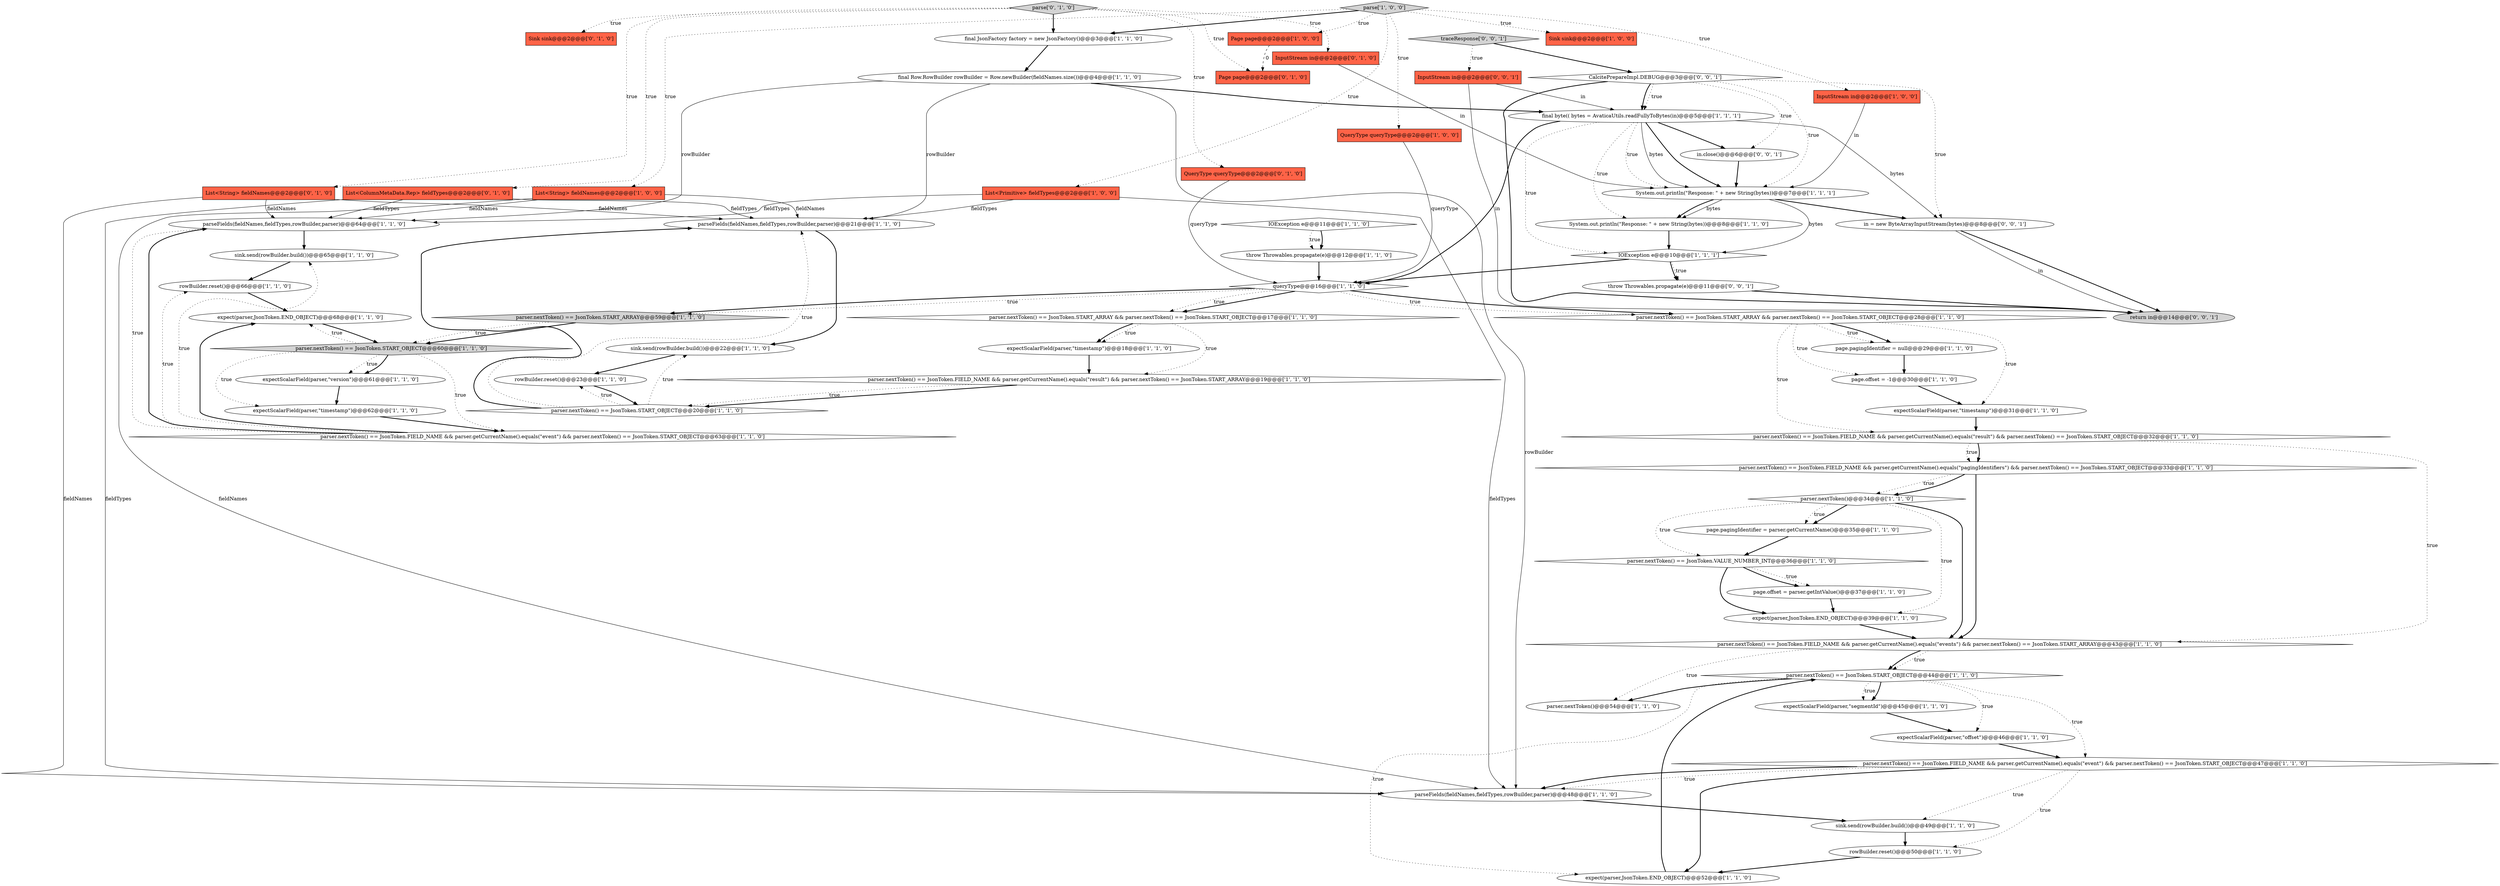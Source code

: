 digraph {
44 [style = filled, label = "parser.nextToken()@@@54@@@['1', '1', '0']", fillcolor = white, shape = ellipse image = "AAA0AAABBB1BBB"];
14 [style = filled, label = "sink.send(rowBuilder.build())@@@22@@@['1', '1', '0']", fillcolor = white, shape = ellipse image = "AAA0AAABBB1BBB"];
20 [style = filled, label = "parseFields(fieldNames,fieldTypes,rowBuilder,parser)@@@48@@@['1', '1', '0']", fillcolor = white, shape = ellipse image = "AAA0AAABBB1BBB"];
35 [style = filled, label = "IOException e@@@11@@@['1', '1', '0']", fillcolor = white, shape = diamond image = "AAA0AAABBB1BBB"];
36 [style = filled, label = "final byte(( bytes = AvaticaUtils.readFullyToBytes(in)@@@5@@@['1', '1', '1']", fillcolor = white, shape = ellipse image = "AAA0AAABBB1BBB"];
25 [style = filled, label = "expectScalarField(parser,\"timestamp\")@@@62@@@['1', '1', '0']", fillcolor = white, shape = ellipse image = "AAA0AAABBB1BBB"];
41 [style = filled, label = "Page page@@@2@@@['1', '0', '0']", fillcolor = tomato, shape = box image = "AAA1AAABBB1BBB"];
7 [style = filled, label = "throw Throwables.propagate(e)@@@12@@@['1', '1', '0']", fillcolor = white, shape = ellipse image = "AAA0AAABBB1BBB"];
2 [style = filled, label = "page.pagingIdentifier = parser.getCurrentName()@@@35@@@['1', '1', '0']", fillcolor = white, shape = ellipse image = "AAA0AAABBB1BBB"];
43 [style = filled, label = "parseFields(fieldNames,fieldTypes,rowBuilder,parser)@@@64@@@['1', '1', '0']", fillcolor = white, shape = ellipse image = "AAA0AAABBB1BBB"];
60 [style = filled, label = "traceResponse['0', '0', '1']", fillcolor = lightgray, shape = diamond image = "AAA0AAABBB3BBB"];
46 [style = filled, label = "expect(parser,JsonToken.END_OBJECT)@@@39@@@['1', '1', '0']", fillcolor = white, shape = ellipse image = "AAA0AAABBB1BBB"];
50 [style = filled, label = "IOException e@@@10@@@['1', '1', '1']", fillcolor = white, shape = diamond image = "AAA0AAABBB1BBB"];
65 [style = filled, label = "throw Throwables.propagate(e)@@@11@@@['0', '0', '1']", fillcolor = white, shape = ellipse image = "AAA0AAABBB3BBB"];
28 [style = filled, label = "parser.nextToken() == JsonToken.FIELD_NAME && parser.getCurrentName().equals(\"event\") && parser.nextToken() == JsonToken.START_OBJECT@@@47@@@['1', '1', '0']", fillcolor = white, shape = diamond image = "AAA0AAABBB1BBB"];
9 [style = filled, label = "InputStream in@@@2@@@['1', '0', '0']", fillcolor = tomato, shape = box image = "AAA0AAABBB1BBB"];
45 [style = filled, label = "page.offset = parser.getIntValue()@@@37@@@['1', '1', '0']", fillcolor = white, shape = ellipse image = "AAA0AAABBB1BBB"];
12 [style = filled, label = "List<Primitive> fieldTypes@@@2@@@['1', '0', '0']", fillcolor = tomato, shape = box image = "AAA0AAABBB1BBB"];
33 [style = filled, label = "parser.nextToken() == JsonToken.FIELD_NAME && parser.getCurrentName().equals(\"result\") && parser.nextToken() == JsonToken.START_OBJECT@@@32@@@['1', '1', '0']", fillcolor = white, shape = diamond image = "AAA0AAABBB1BBB"];
31 [style = filled, label = "rowBuilder.reset()@@@66@@@['1', '1', '0']", fillcolor = white, shape = ellipse image = "AAA0AAABBB1BBB"];
57 [style = filled, label = "Sink sink@@@2@@@['0', '1', '0']", fillcolor = tomato, shape = box image = "AAA0AAABBB2BBB"];
3 [style = filled, label = "parser.nextToken() == JsonToken.FIELD_NAME && parser.getCurrentName().equals(\"result\") && parser.nextToken() == JsonToken.START_ARRAY@@@19@@@['1', '1', '0']", fillcolor = white, shape = diamond image = "AAA0AAABBB1BBB"];
56 [style = filled, label = "InputStream in@@@2@@@['0', '1', '0']", fillcolor = tomato, shape = box image = "AAA0AAABBB2BBB"];
38 [style = filled, label = "System.out.println(\"Response: \" + new String(bytes))@@@7@@@['1', '1', '1']", fillcolor = white, shape = ellipse image = "AAA0AAABBB1BBB"];
1 [style = filled, label = "sink.send(rowBuilder.build())@@@65@@@['1', '1', '0']", fillcolor = white, shape = ellipse image = "AAA0AAABBB1BBB"];
13 [style = filled, label = "parser.nextToken() == JsonToken.START_ARRAY && parser.nextToken() == JsonToken.START_OBJECT@@@28@@@['1', '1', '0']", fillcolor = white, shape = diamond image = "AAA0AAABBB1BBB"];
21 [style = filled, label = "parser.nextToken() == JsonToken.START_OBJECT@@@60@@@['1', '1', '0']", fillcolor = lightgray, shape = diamond image = "AAA0AAABBB1BBB"];
49 [style = filled, label = "expectScalarField(parser,\"timestamp\")@@@31@@@['1', '1', '0']", fillcolor = white, shape = ellipse image = "AAA0AAABBB1BBB"];
59 [style = filled, label = "Page page@@@2@@@['0', '1', '0']", fillcolor = tomato, shape = box image = "AAA1AAABBB2BBB"];
62 [style = filled, label = "in = new ByteArrayInputStream(bytes)@@@8@@@['0', '0', '1']", fillcolor = white, shape = ellipse image = "AAA0AAABBB3BBB"];
55 [style = filled, label = "List<String> fieldNames@@@2@@@['0', '1', '0']", fillcolor = tomato, shape = box image = "AAA0AAABBB2BBB"];
26 [style = filled, label = "QueryType queryType@@@2@@@['1', '0', '0']", fillcolor = tomato, shape = box image = "AAA0AAABBB1BBB"];
8 [style = filled, label = "expectScalarField(parser,\"offset\")@@@46@@@['1', '1', '0']", fillcolor = white, shape = ellipse image = "AAA0AAABBB1BBB"];
4 [style = filled, label = "parser.nextToken()@@@34@@@['1', '1', '0']", fillcolor = white, shape = diamond image = "AAA0AAABBB1BBB"];
16 [style = filled, label = "final Row.RowBuilder rowBuilder = Row.newBuilder(fieldNames.size())@@@4@@@['1', '1', '0']", fillcolor = white, shape = ellipse image = "AAA0AAABBB1BBB"];
10 [style = filled, label = "page.pagingIdentifier = null@@@29@@@['1', '1', '0']", fillcolor = white, shape = ellipse image = "AAA0AAABBB1BBB"];
0 [style = filled, label = "parser.nextToken() == JsonToken.START_ARRAY && parser.nextToken() == JsonToken.START_OBJECT@@@17@@@['1', '1', '0']", fillcolor = white, shape = diamond image = "AAA0AAABBB1BBB"];
18 [style = filled, label = "queryType@@@16@@@['1', '1', '0']", fillcolor = white, shape = diamond image = "AAA0AAABBB1BBB"];
24 [style = filled, label = "Sink sink@@@2@@@['1', '0', '0']", fillcolor = tomato, shape = box image = "AAA0AAABBB1BBB"];
64 [style = filled, label = "in.close()@@@6@@@['0', '0', '1']", fillcolor = white, shape = ellipse image = "AAA0AAABBB3BBB"];
19 [style = filled, label = "expectScalarField(parser,\"timestamp\")@@@18@@@['1', '1', '0']", fillcolor = white, shape = ellipse image = "AAA0AAABBB1BBB"];
5 [style = filled, label = "System.out.println(\"Response: \" + new String(bytes))@@@8@@@['1', '1', '0']", fillcolor = white, shape = ellipse image = "AAA0AAABBB1BBB"];
6 [style = filled, label = "parser.nextToken() == JsonToken.VALUE_NUMBER_INT@@@36@@@['1', '1', '0']", fillcolor = white, shape = diamond image = "AAA0AAABBB1BBB"];
39 [style = filled, label = "page.offset = -1@@@30@@@['1', '1', '0']", fillcolor = white, shape = ellipse image = "AAA0AAABBB1BBB"];
47 [style = filled, label = "parser.nextToken() == JsonToken.START_OBJECT@@@44@@@['1', '1', '0']", fillcolor = white, shape = diamond image = "AAA0AAABBB1BBB"];
17 [style = filled, label = "parser.nextToken() == JsonToken.START_ARRAY@@@59@@@['1', '1', '0']", fillcolor = lightgray, shape = diamond image = "AAA0AAABBB1BBB"];
40 [style = filled, label = "sink.send(rowBuilder.build())@@@49@@@['1', '1', '0']", fillcolor = white, shape = ellipse image = "AAA0AAABBB1BBB"];
54 [style = filled, label = "parse['0', '1', '0']", fillcolor = lightgray, shape = diamond image = "AAA0AAABBB2BBB"];
34 [style = filled, label = "parser.nextToken() == JsonToken.FIELD_NAME && parser.getCurrentName().equals(\"events\") && parser.nextToken() == JsonToken.START_ARRAY@@@43@@@['1', '1', '0']", fillcolor = white, shape = diamond image = "AAA0AAABBB1BBB"];
29 [style = filled, label = "List<String> fieldNames@@@2@@@['1', '0', '0']", fillcolor = tomato, shape = box image = "AAA0AAABBB1BBB"];
11 [style = filled, label = "rowBuilder.reset()@@@50@@@['1', '1', '0']", fillcolor = white, shape = ellipse image = "AAA0AAABBB1BBB"];
15 [style = filled, label = "parser.nextToken() == JsonToken.FIELD_NAME && parser.getCurrentName().equals(\"event\") && parser.nextToken() == JsonToken.START_OBJECT@@@63@@@['1', '1', '0']", fillcolor = white, shape = diamond image = "AAA0AAABBB1BBB"];
58 [style = filled, label = "List<ColumnMetaData.Rep> fieldTypes@@@2@@@['0', '1', '0']", fillcolor = tomato, shape = box image = "AAA0AAABBB2BBB"];
27 [style = filled, label = "final JsonFactory factory = new JsonFactory()@@@3@@@['1', '1', '0']", fillcolor = white, shape = ellipse image = "AAA0AAABBB1BBB"];
61 [style = filled, label = "InputStream in@@@2@@@['0', '0', '1']", fillcolor = tomato, shape = box image = "AAA0AAABBB3BBB"];
32 [style = filled, label = "rowBuilder.reset()@@@23@@@['1', '1', '0']", fillcolor = white, shape = ellipse image = "AAA0AAABBB1BBB"];
30 [style = filled, label = "parseFields(fieldNames,fieldTypes,rowBuilder,parser)@@@21@@@['1', '1', '0']", fillcolor = white, shape = ellipse image = "AAA0AAABBB1BBB"];
37 [style = filled, label = "parse['1', '0', '0']", fillcolor = lightgray, shape = diamond image = "AAA0AAABBB1BBB"];
22 [style = filled, label = "parser.nextToken() == JsonToken.START_OBJECT@@@20@@@['1', '1', '0']", fillcolor = white, shape = diamond image = "AAA0AAABBB1BBB"];
23 [style = filled, label = "parser.nextToken() == JsonToken.FIELD_NAME && parser.getCurrentName().equals(\"pagingIdentifiers\") && parser.nextToken() == JsonToken.START_OBJECT@@@33@@@['1', '1', '0']", fillcolor = white, shape = diamond image = "AAA0AAABBB1BBB"];
51 [style = filled, label = "expectScalarField(parser,\"segmentId\")@@@45@@@['1', '1', '0']", fillcolor = white, shape = ellipse image = "AAA0AAABBB1BBB"];
53 [style = filled, label = "QueryType queryType@@@2@@@['0', '1', '0']", fillcolor = tomato, shape = box image = "AAA0AAABBB2BBB"];
63 [style = filled, label = "CalcitePrepareImpl.DEBUG@@@3@@@['0', '0', '1']", fillcolor = white, shape = diamond image = "AAA0AAABBB3BBB"];
66 [style = filled, label = "return in@@@14@@@['0', '0', '1']", fillcolor = lightgray, shape = ellipse image = "AAA0AAABBB3BBB"];
48 [style = filled, label = "expect(parser,JsonToken.END_OBJECT)@@@68@@@['1', '1', '0']", fillcolor = white, shape = ellipse image = "AAA0AAABBB1BBB"];
42 [style = filled, label = "expect(parser,JsonToken.END_OBJECT)@@@52@@@['1', '1', '0']", fillcolor = white, shape = ellipse image = "AAA0AAABBB1BBB"];
52 [style = filled, label = "expectScalarField(parser,\"version\")@@@61@@@['1', '1', '0']", fillcolor = white, shape = ellipse image = "AAA0AAABBB1BBB"];
28->11 [style = dotted, label="true"];
50->65 [style = dotted, label="true"];
32->22 [style = bold, label=""];
13->49 [style = dotted, label="true"];
54->27 [style = bold, label=""];
46->34 [style = bold, label=""];
37->27 [style = bold, label=""];
21->15 [style = dotted, label="true"];
28->20 [style = bold, label=""];
2->6 [style = bold, label=""];
0->19 [style = dotted, label="true"];
15->31 [style = dotted, label="true"];
21->52 [style = dotted, label="true"];
21->52 [style = bold, label=""];
13->10 [style = dotted, label="true"];
63->36 [style = bold, label=""];
36->38 [style = dotted, label="true"];
22->30 [style = bold, label=""];
22->14 [style = dotted, label="true"];
50->65 [style = bold, label=""];
63->66 [style = bold, label=""];
29->30 [style = solid, label="fieldNames"];
40->11 [style = bold, label=""];
58->30 [style = solid, label="fieldTypes"];
23->4 [style = dotted, label="true"];
54->56 [style = dotted, label="true"];
10->39 [style = bold, label=""];
12->43 [style = solid, label="fieldTypes"];
38->62 [style = bold, label=""];
31->48 [style = bold, label=""];
43->1 [style = bold, label=""];
39->49 [style = bold, label=""];
36->18 [style = bold, label=""];
47->51 [style = bold, label=""];
48->21 [style = bold, label=""];
60->63 [style = bold, label=""];
15->43 [style = dotted, label="true"];
25->15 [style = bold, label=""];
30->14 [style = bold, label=""];
38->50 [style = solid, label="bytes"];
0->3 [style = dotted, label="true"];
6->46 [style = bold, label=""];
28->42 [style = bold, label=""];
1->31 [style = bold, label=""];
19->3 [style = bold, label=""];
35->7 [style = bold, label=""];
18->0 [style = bold, label=""];
17->21 [style = bold, label=""];
63->64 [style = dotted, label="true"];
18->13 [style = dotted, label="true"];
13->39 [style = dotted, label="true"];
8->28 [style = bold, label=""];
38->5 [style = solid, label="bytes"];
56->38 [style = solid, label="in"];
34->47 [style = dotted, label="true"];
0->19 [style = bold, label=""];
16->43 [style = solid, label="rowBuilder"];
50->18 [style = bold, label=""];
34->47 [style = bold, label=""];
47->28 [style = dotted, label="true"];
65->66 [style = bold, label=""];
4->2 [style = bold, label=""];
27->16 [style = bold, label=""];
16->30 [style = solid, label="rowBuilder"];
37->9 [style = dotted, label="true"];
54->53 [style = dotted, label="true"];
36->38 [style = solid, label="bytes"];
33->23 [style = bold, label=""];
21->48 [style = dotted, label="true"];
54->59 [style = dotted, label="true"];
62->66 [style = solid, label="in"];
61->36 [style = solid, label="in"];
37->41 [style = dotted, label="true"];
64->38 [style = bold, label=""];
47->42 [style = dotted, label="true"];
47->51 [style = dotted, label="true"];
47->44 [style = bold, label=""];
18->0 [style = dotted, label="true"];
26->18 [style = solid, label="queryType"];
45->46 [style = bold, label=""];
18->17 [style = dotted, label="true"];
63->38 [style = dotted, label="true"];
22->32 [style = dotted, label="true"];
17->21 [style = dotted, label="true"];
4->2 [style = dotted, label="true"];
38->5 [style = bold, label=""];
13->10 [style = bold, label=""];
16->36 [style = bold, label=""];
47->8 [style = dotted, label="true"];
54->58 [style = dotted, label="true"];
35->7 [style = dotted, label="true"];
28->20 [style = dotted, label="true"];
29->43 [style = solid, label="fieldNames"];
36->62 [style = solid, label="bytes"];
16->20 [style = solid, label="rowBuilder"];
54->57 [style = dotted, label="true"];
12->20 [style = solid, label="fieldTypes"];
42->47 [style = bold, label=""];
62->66 [style = bold, label=""];
21->25 [style = dotted, label="true"];
13->33 [style = dotted, label="true"];
63->62 [style = dotted, label="true"];
4->46 [style = dotted, label="true"];
37->26 [style = dotted, label="true"];
15->43 [style = bold, label=""];
53->18 [style = solid, label="queryType"];
15->48 [style = bold, label=""];
7->18 [style = bold, label=""];
55->30 [style = solid, label="fieldNames"];
58->43 [style = solid, label="fieldTypes"];
60->61 [style = dotted, label="true"];
51->8 [style = bold, label=""];
14->32 [style = bold, label=""];
61->66 [style = solid, label="in"];
4->34 [style = bold, label=""];
36->64 [style = bold, label=""];
36->50 [style = dotted, label="true"];
4->6 [style = dotted, label="true"];
34->44 [style = dotted, label="true"];
63->36 [style = dotted, label="true"];
37->24 [style = dotted, label="true"];
55->43 [style = solid, label="fieldNames"];
33->34 [style = dotted, label="true"];
23->4 [style = bold, label=""];
9->38 [style = solid, label="in"];
18->17 [style = bold, label=""];
37->12 [style = dotted, label="true"];
55->20 [style = solid, label="fieldNames"];
37->29 [style = dotted, label="true"];
11->42 [style = bold, label=""];
3->22 [style = bold, label=""];
29->20 [style = solid, label="fieldNames"];
58->20 [style = solid, label="fieldTypes"];
20->40 [style = bold, label=""];
33->23 [style = dotted, label="true"];
52->25 [style = bold, label=""];
15->1 [style = dotted, label="true"];
49->33 [style = bold, label=""];
3->22 [style = dotted, label="true"];
12->30 [style = solid, label="fieldTypes"];
18->13 [style = bold, label=""];
23->34 [style = bold, label=""];
6->45 [style = dotted, label="true"];
54->55 [style = dotted, label="true"];
36->38 [style = bold, label=""];
36->5 [style = dotted, label="true"];
22->30 [style = dotted, label="true"];
5->50 [style = bold, label=""];
41->59 [style = dashed, label="0"];
6->45 [style = bold, label=""];
28->40 [style = dotted, label="true"];
}

